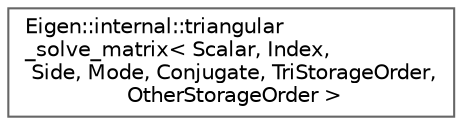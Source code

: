 digraph "类继承关系图"
{
 // LATEX_PDF_SIZE
  bgcolor="transparent";
  edge [fontname=Helvetica,fontsize=10,labelfontname=Helvetica,labelfontsize=10];
  node [fontname=Helvetica,fontsize=10,shape=box,height=0.2,width=0.4];
  rankdir="LR";
  Node0 [id="Node000000",label="Eigen::internal::triangular\l_solve_matrix\< Scalar, Index,\l Side, Mode, Conjugate, TriStorageOrder,\l OtherStorageOrder \>",height=0.2,width=0.4,color="grey40", fillcolor="white", style="filled",URL="$struct_eigen_1_1internal_1_1triangular__solve__matrix.html",tooltip=" "];
}
